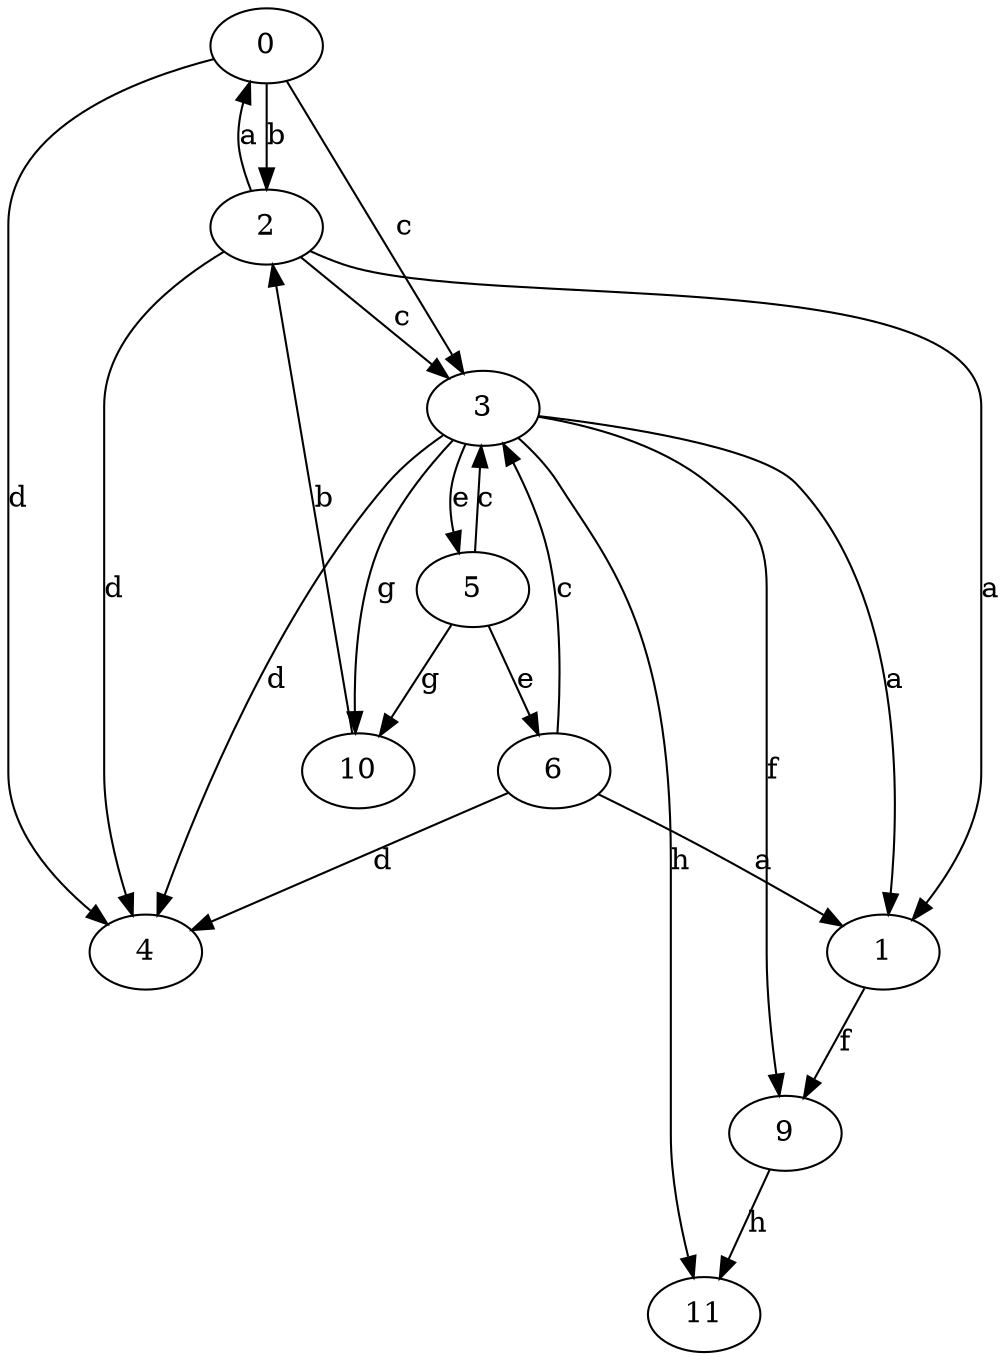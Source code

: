 strict digraph  {
0;
1;
2;
3;
4;
5;
6;
9;
10;
11;
0 -> 2  [label=b];
0 -> 3  [label=c];
0 -> 4  [label=d];
1 -> 9  [label=f];
2 -> 0  [label=a];
2 -> 1  [label=a];
2 -> 3  [label=c];
2 -> 4  [label=d];
3 -> 1  [label=a];
3 -> 4  [label=d];
3 -> 5  [label=e];
3 -> 9  [label=f];
3 -> 10  [label=g];
3 -> 11  [label=h];
5 -> 3  [label=c];
5 -> 6  [label=e];
5 -> 10  [label=g];
6 -> 1  [label=a];
6 -> 3  [label=c];
6 -> 4  [label=d];
9 -> 11  [label=h];
10 -> 2  [label=b];
}
